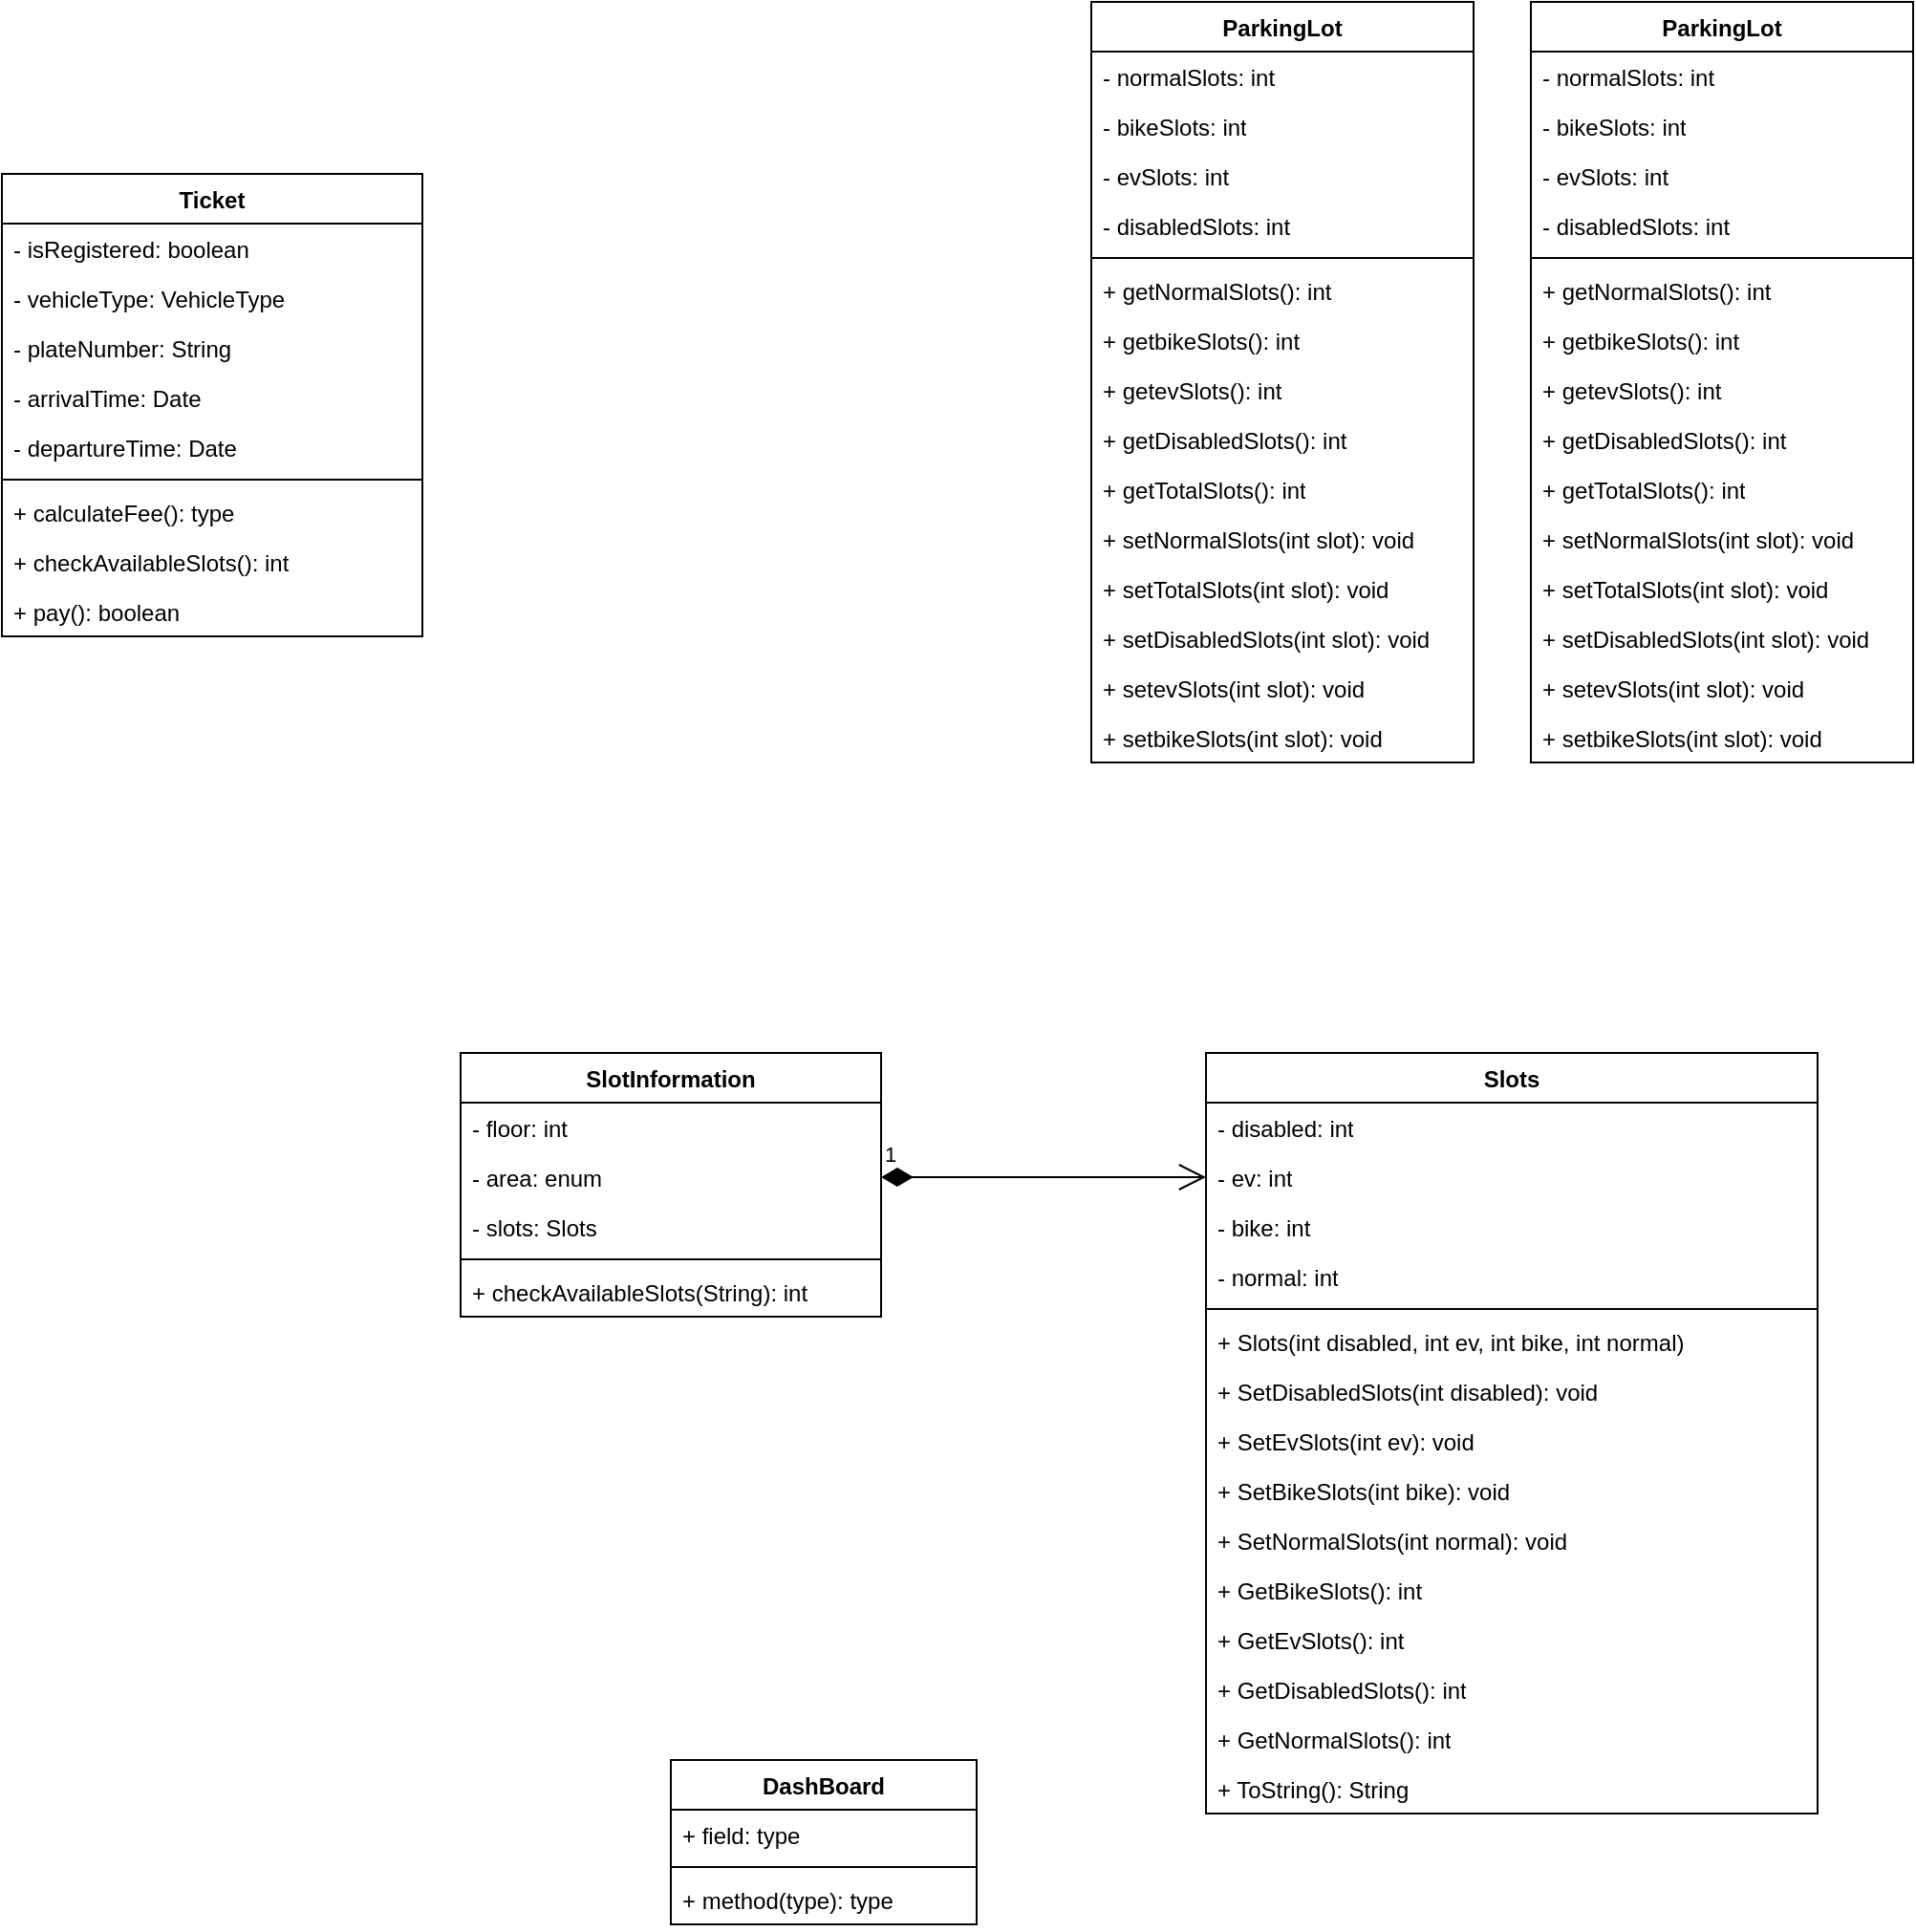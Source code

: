 <mxfile version="21.6.5" type="device">
  <diagram name="페이지-1" id="pbzR8VHpY09VoFoRFsYw">
    <mxGraphModel dx="2501" dy="733" grid="1" gridSize="10" guides="1" tooltips="1" connect="1" arrows="1" fold="1" page="1" pageScale="1" pageWidth="827" pageHeight="1169" math="0" shadow="0">
      <root>
        <mxCell id="0" />
        <mxCell id="1" parent="0" />
        <mxCell id="ZgWn3fqMoQaU0IUyiSeF-1" value="Ticket" style="swimlane;fontStyle=1;align=center;verticalAlign=top;childLayout=stackLayout;horizontal=1;startSize=26;horizontalStack=0;resizeParent=1;resizeParentMax=0;resizeLast=0;collapsible=1;marginBottom=0;whiteSpace=wrap;html=1;" vertex="1" parent="1">
          <mxGeometry x="-220" y="140" width="220" height="242" as="geometry" />
        </mxCell>
        <mxCell id="ZgWn3fqMoQaU0IUyiSeF-6" value="- isRegistered: boolean" style="text;strokeColor=none;fillColor=none;align=left;verticalAlign=top;spacingLeft=4;spacingRight=4;overflow=hidden;rotatable=0;points=[[0,0.5],[1,0.5]];portConstraint=eastwest;whiteSpace=wrap;html=1;" vertex="1" parent="ZgWn3fqMoQaU0IUyiSeF-1">
          <mxGeometry y="26" width="220" height="26" as="geometry" />
        </mxCell>
        <mxCell id="ZgWn3fqMoQaU0IUyiSeF-7" value="- vehicleType: VehicleType" style="text;strokeColor=none;fillColor=none;align=left;verticalAlign=top;spacingLeft=4;spacingRight=4;overflow=hidden;rotatable=0;points=[[0,0.5],[1,0.5]];portConstraint=eastwest;whiteSpace=wrap;html=1;" vertex="1" parent="ZgWn3fqMoQaU0IUyiSeF-1">
          <mxGeometry y="52" width="220" height="26" as="geometry" />
        </mxCell>
        <mxCell id="ZgWn3fqMoQaU0IUyiSeF-38" value="- plateNumber: String" style="text;strokeColor=none;fillColor=none;align=left;verticalAlign=top;spacingLeft=4;spacingRight=4;overflow=hidden;rotatable=0;points=[[0,0.5],[1,0.5]];portConstraint=eastwest;whiteSpace=wrap;html=1;" vertex="1" parent="ZgWn3fqMoQaU0IUyiSeF-1">
          <mxGeometry y="78" width="220" height="26" as="geometry" />
        </mxCell>
        <mxCell id="ZgWn3fqMoQaU0IUyiSeF-2" value="- arrivalTime: Date" style="text;strokeColor=none;fillColor=none;align=left;verticalAlign=top;spacingLeft=4;spacingRight=4;overflow=hidden;rotatable=0;points=[[0,0.5],[1,0.5]];portConstraint=eastwest;whiteSpace=wrap;html=1;" vertex="1" parent="ZgWn3fqMoQaU0IUyiSeF-1">
          <mxGeometry y="104" width="220" height="26" as="geometry" />
        </mxCell>
        <mxCell id="ZgWn3fqMoQaU0IUyiSeF-5" value="- departureTime: Date" style="text;strokeColor=none;fillColor=none;align=left;verticalAlign=top;spacingLeft=4;spacingRight=4;overflow=hidden;rotatable=0;points=[[0,0.5],[1,0.5]];portConstraint=eastwest;whiteSpace=wrap;html=1;" vertex="1" parent="ZgWn3fqMoQaU0IUyiSeF-1">
          <mxGeometry y="130" width="220" height="26" as="geometry" />
        </mxCell>
        <mxCell id="ZgWn3fqMoQaU0IUyiSeF-3" value="" style="line;strokeWidth=1;fillColor=none;align=left;verticalAlign=middle;spacingTop=-1;spacingLeft=3;spacingRight=3;rotatable=0;labelPosition=right;points=[];portConstraint=eastwest;strokeColor=inherit;" vertex="1" parent="ZgWn3fqMoQaU0IUyiSeF-1">
          <mxGeometry y="156" width="220" height="8" as="geometry" />
        </mxCell>
        <mxCell id="ZgWn3fqMoQaU0IUyiSeF-4" value="+ calculateFee(): type" style="text;strokeColor=none;fillColor=none;align=left;verticalAlign=top;spacingLeft=4;spacingRight=4;overflow=hidden;rotatable=0;points=[[0,0.5],[1,0.5]];portConstraint=eastwest;whiteSpace=wrap;html=1;" vertex="1" parent="ZgWn3fqMoQaU0IUyiSeF-1">
          <mxGeometry y="164" width="220" height="26" as="geometry" />
        </mxCell>
        <mxCell id="ZgWn3fqMoQaU0IUyiSeF-35" value="+ checkAvailableSlots(): int" style="text;strokeColor=none;fillColor=none;align=left;verticalAlign=top;spacingLeft=4;spacingRight=4;overflow=hidden;rotatable=0;points=[[0,0.5],[1,0.5]];portConstraint=eastwest;whiteSpace=wrap;html=1;" vertex="1" parent="ZgWn3fqMoQaU0IUyiSeF-1">
          <mxGeometry y="190" width="220" height="26" as="geometry" />
        </mxCell>
        <mxCell id="ZgWn3fqMoQaU0IUyiSeF-31" value="+ pay(): boolean" style="text;strokeColor=none;fillColor=none;align=left;verticalAlign=top;spacingLeft=4;spacingRight=4;overflow=hidden;rotatable=0;points=[[0,0.5],[1,0.5]];portConstraint=eastwest;whiteSpace=wrap;html=1;" vertex="1" parent="ZgWn3fqMoQaU0IUyiSeF-1">
          <mxGeometry y="216" width="220" height="26" as="geometry" />
        </mxCell>
        <mxCell id="ZgWn3fqMoQaU0IUyiSeF-9" value="ParkingLot" style="swimlane;fontStyle=1;align=center;verticalAlign=top;childLayout=stackLayout;horizontal=1;startSize=26;horizontalStack=0;resizeParent=1;resizeParentMax=0;resizeLast=0;collapsible=1;marginBottom=0;whiteSpace=wrap;html=1;" vertex="1" parent="1">
          <mxGeometry x="580" y="50" width="200" height="398" as="geometry" />
        </mxCell>
        <mxCell id="ZgWn3fqMoQaU0IUyiSeF-10" value="- normalSlots: int" style="text;strokeColor=none;fillColor=none;align=left;verticalAlign=top;spacingLeft=4;spacingRight=4;overflow=hidden;rotatable=0;points=[[0,0.5],[1,0.5]];portConstraint=eastwest;whiteSpace=wrap;html=1;" vertex="1" parent="ZgWn3fqMoQaU0IUyiSeF-9">
          <mxGeometry y="26" width="200" height="26" as="geometry" />
        </mxCell>
        <mxCell id="ZgWn3fqMoQaU0IUyiSeF-11" value="- bikeSlots: int" style="text;strokeColor=none;fillColor=none;align=left;verticalAlign=top;spacingLeft=4;spacingRight=4;overflow=hidden;rotatable=0;points=[[0,0.5],[1,0.5]];portConstraint=eastwest;whiteSpace=wrap;html=1;" vertex="1" parent="ZgWn3fqMoQaU0IUyiSeF-9">
          <mxGeometry y="52" width="200" height="26" as="geometry" />
        </mxCell>
        <mxCell id="ZgWn3fqMoQaU0IUyiSeF-12" value="- evSlots: int" style="text;strokeColor=none;fillColor=none;align=left;verticalAlign=top;spacingLeft=4;spacingRight=4;overflow=hidden;rotatable=0;points=[[0,0.5],[1,0.5]];portConstraint=eastwest;whiteSpace=wrap;html=1;" vertex="1" parent="ZgWn3fqMoQaU0IUyiSeF-9">
          <mxGeometry y="78" width="200" height="26" as="geometry" />
        </mxCell>
        <mxCell id="ZgWn3fqMoQaU0IUyiSeF-13" value="- disabledSlots: int" style="text;strokeColor=none;fillColor=none;align=left;verticalAlign=top;spacingLeft=4;spacingRight=4;overflow=hidden;rotatable=0;points=[[0,0.5],[1,0.5]];portConstraint=eastwest;whiteSpace=wrap;html=1;" vertex="1" parent="ZgWn3fqMoQaU0IUyiSeF-9">
          <mxGeometry y="104" width="200" height="26" as="geometry" />
        </mxCell>
        <mxCell id="ZgWn3fqMoQaU0IUyiSeF-15" value="" style="line;strokeWidth=1;fillColor=none;align=left;verticalAlign=middle;spacingTop=-1;spacingLeft=3;spacingRight=3;rotatable=0;labelPosition=right;points=[];portConstraint=eastwest;strokeColor=inherit;" vertex="1" parent="ZgWn3fqMoQaU0IUyiSeF-9">
          <mxGeometry y="130" width="200" height="8" as="geometry" />
        </mxCell>
        <mxCell id="ZgWn3fqMoQaU0IUyiSeF-16" value="+ getNormalSlots(): int" style="text;strokeColor=none;fillColor=none;align=left;verticalAlign=top;spacingLeft=4;spacingRight=4;overflow=hidden;rotatable=0;points=[[0,0.5],[1,0.5]];portConstraint=eastwest;whiteSpace=wrap;html=1;" vertex="1" parent="ZgWn3fqMoQaU0IUyiSeF-9">
          <mxGeometry y="138" width="200" height="26" as="geometry" />
        </mxCell>
        <mxCell id="ZgWn3fqMoQaU0IUyiSeF-17" value="+ getbikeSlots(): int" style="text;strokeColor=none;fillColor=none;align=left;verticalAlign=top;spacingLeft=4;spacingRight=4;overflow=hidden;rotatable=0;points=[[0,0.5],[1,0.5]];portConstraint=eastwest;whiteSpace=wrap;html=1;" vertex="1" parent="ZgWn3fqMoQaU0IUyiSeF-9">
          <mxGeometry y="164" width="200" height="26" as="geometry" />
        </mxCell>
        <mxCell id="ZgWn3fqMoQaU0IUyiSeF-18" value="+ getevSlots(): int" style="text;strokeColor=none;fillColor=none;align=left;verticalAlign=top;spacingLeft=4;spacingRight=4;overflow=hidden;rotatable=0;points=[[0,0.5],[1,0.5]];portConstraint=eastwest;whiteSpace=wrap;html=1;" vertex="1" parent="ZgWn3fqMoQaU0IUyiSeF-9">
          <mxGeometry y="190" width="200" height="26" as="geometry" />
        </mxCell>
        <mxCell id="ZgWn3fqMoQaU0IUyiSeF-19" value="+ getDisabledSlots(): int" style="text;strokeColor=none;fillColor=none;align=left;verticalAlign=top;spacingLeft=4;spacingRight=4;overflow=hidden;rotatable=0;points=[[0,0.5],[1,0.5]];portConstraint=eastwest;whiteSpace=wrap;html=1;" vertex="1" parent="ZgWn3fqMoQaU0IUyiSeF-9">
          <mxGeometry y="216" width="200" height="26" as="geometry" />
        </mxCell>
        <mxCell id="ZgWn3fqMoQaU0IUyiSeF-20" value="+ getTotalSlots(): int" style="text;strokeColor=none;fillColor=none;align=left;verticalAlign=top;spacingLeft=4;spacingRight=4;overflow=hidden;rotatable=0;points=[[0,0.5],[1,0.5]];portConstraint=eastwest;whiteSpace=wrap;html=1;" vertex="1" parent="ZgWn3fqMoQaU0IUyiSeF-9">
          <mxGeometry y="242" width="200" height="26" as="geometry" />
        </mxCell>
        <mxCell id="ZgWn3fqMoQaU0IUyiSeF-26" value="+ setNormalSlots(int slot): void" style="text;strokeColor=none;fillColor=none;align=left;verticalAlign=top;spacingLeft=4;spacingRight=4;overflow=hidden;rotatable=0;points=[[0,0.5],[1,0.5]];portConstraint=eastwest;whiteSpace=wrap;html=1;" vertex="1" parent="ZgWn3fqMoQaU0IUyiSeF-9">
          <mxGeometry y="268" width="200" height="26" as="geometry" />
        </mxCell>
        <mxCell id="ZgWn3fqMoQaU0IUyiSeF-30" value="+ setTotalSlots(int slot): void" style="text;strokeColor=none;fillColor=none;align=left;verticalAlign=top;spacingLeft=4;spacingRight=4;overflow=hidden;rotatable=0;points=[[0,0.5],[1,0.5]];portConstraint=eastwest;whiteSpace=wrap;html=1;" vertex="1" parent="ZgWn3fqMoQaU0IUyiSeF-9">
          <mxGeometry y="294" width="200" height="26" as="geometry" />
        </mxCell>
        <mxCell id="ZgWn3fqMoQaU0IUyiSeF-29" value="+ setDisabledSlots(int slot): void" style="text;strokeColor=none;fillColor=none;align=left;verticalAlign=top;spacingLeft=4;spacingRight=4;overflow=hidden;rotatable=0;points=[[0,0.5],[1,0.5]];portConstraint=eastwest;whiteSpace=wrap;html=1;" vertex="1" parent="ZgWn3fqMoQaU0IUyiSeF-9">
          <mxGeometry y="320" width="200" height="26" as="geometry" />
        </mxCell>
        <mxCell id="ZgWn3fqMoQaU0IUyiSeF-28" value="+ setevSlots(int slot): void" style="text;strokeColor=none;fillColor=none;align=left;verticalAlign=top;spacingLeft=4;spacingRight=4;overflow=hidden;rotatable=0;points=[[0,0.5],[1,0.5]];portConstraint=eastwest;whiteSpace=wrap;html=1;" vertex="1" parent="ZgWn3fqMoQaU0IUyiSeF-9">
          <mxGeometry y="346" width="200" height="26" as="geometry" />
        </mxCell>
        <mxCell id="ZgWn3fqMoQaU0IUyiSeF-27" value="+ setbikeSlots(int slot): void" style="text;strokeColor=none;fillColor=none;align=left;verticalAlign=top;spacingLeft=4;spacingRight=4;overflow=hidden;rotatable=0;points=[[0,0.5],[1,0.5]];portConstraint=eastwest;whiteSpace=wrap;html=1;" vertex="1" parent="ZgWn3fqMoQaU0IUyiSeF-9">
          <mxGeometry y="372" width="200" height="26" as="geometry" />
        </mxCell>
        <mxCell id="ZgWn3fqMoQaU0IUyiSeF-39" value="ParkingLot" style="swimlane;fontStyle=1;align=center;verticalAlign=top;childLayout=stackLayout;horizontal=1;startSize=26;horizontalStack=0;resizeParent=1;resizeParentMax=0;resizeLast=0;collapsible=1;marginBottom=0;whiteSpace=wrap;html=1;" vertex="1" parent="1">
          <mxGeometry x="350" y="50" width="200" height="398" as="geometry" />
        </mxCell>
        <mxCell id="ZgWn3fqMoQaU0IUyiSeF-40" value="- normalSlots: int" style="text;strokeColor=none;fillColor=none;align=left;verticalAlign=top;spacingLeft=4;spacingRight=4;overflow=hidden;rotatable=0;points=[[0,0.5],[1,0.5]];portConstraint=eastwest;whiteSpace=wrap;html=1;" vertex="1" parent="ZgWn3fqMoQaU0IUyiSeF-39">
          <mxGeometry y="26" width="200" height="26" as="geometry" />
        </mxCell>
        <mxCell id="ZgWn3fqMoQaU0IUyiSeF-41" value="- bikeSlots: int" style="text;strokeColor=none;fillColor=none;align=left;verticalAlign=top;spacingLeft=4;spacingRight=4;overflow=hidden;rotatable=0;points=[[0,0.5],[1,0.5]];portConstraint=eastwest;whiteSpace=wrap;html=1;" vertex="1" parent="ZgWn3fqMoQaU0IUyiSeF-39">
          <mxGeometry y="52" width="200" height="26" as="geometry" />
        </mxCell>
        <mxCell id="ZgWn3fqMoQaU0IUyiSeF-42" value="- evSlots: int" style="text;strokeColor=none;fillColor=none;align=left;verticalAlign=top;spacingLeft=4;spacingRight=4;overflow=hidden;rotatable=0;points=[[0,0.5],[1,0.5]];portConstraint=eastwest;whiteSpace=wrap;html=1;" vertex="1" parent="ZgWn3fqMoQaU0IUyiSeF-39">
          <mxGeometry y="78" width="200" height="26" as="geometry" />
        </mxCell>
        <mxCell id="ZgWn3fqMoQaU0IUyiSeF-43" value="- disabledSlots: int" style="text;strokeColor=none;fillColor=none;align=left;verticalAlign=top;spacingLeft=4;spacingRight=4;overflow=hidden;rotatable=0;points=[[0,0.5],[1,0.5]];portConstraint=eastwest;whiteSpace=wrap;html=1;" vertex="1" parent="ZgWn3fqMoQaU0IUyiSeF-39">
          <mxGeometry y="104" width="200" height="26" as="geometry" />
        </mxCell>
        <mxCell id="ZgWn3fqMoQaU0IUyiSeF-44" value="" style="line;strokeWidth=1;fillColor=none;align=left;verticalAlign=middle;spacingTop=-1;spacingLeft=3;spacingRight=3;rotatable=0;labelPosition=right;points=[];portConstraint=eastwest;strokeColor=inherit;" vertex="1" parent="ZgWn3fqMoQaU0IUyiSeF-39">
          <mxGeometry y="130" width="200" height="8" as="geometry" />
        </mxCell>
        <mxCell id="ZgWn3fqMoQaU0IUyiSeF-45" value="+ getNormalSlots(): int" style="text;strokeColor=none;fillColor=none;align=left;verticalAlign=top;spacingLeft=4;spacingRight=4;overflow=hidden;rotatable=0;points=[[0,0.5],[1,0.5]];portConstraint=eastwest;whiteSpace=wrap;html=1;" vertex="1" parent="ZgWn3fqMoQaU0IUyiSeF-39">
          <mxGeometry y="138" width="200" height="26" as="geometry" />
        </mxCell>
        <mxCell id="ZgWn3fqMoQaU0IUyiSeF-46" value="+ getbikeSlots(): int" style="text;strokeColor=none;fillColor=none;align=left;verticalAlign=top;spacingLeft=4;spacingRight=4;overflow=hidden;rotatable=0;points=[[0,0.5],[1,0.5]];portConstraint=eastwest;whiteSpace=wrap;html=1;" vertex="1" parent="ZgWn3fqMoQaU0IUyiSeF-39">
          <mxGeometry y="164" width="200" height="26" as="geometry" />
        </mxCell>
        <mxCell id="ZgWn3fqMoQaU0IUyiSeF-47" value="+ getevSlots(): int" style="text;strokeColor=none;fillColor=none;align=left;verticalAlign=top;spacingLeft=4;spacingRight=4;overflow=hidden;rotatable=0;points=[[0,0.5],[1,0.5]];portConstraint=eastwest;whiteSpace=wrap;html=1;" vertex="1" parent="ZgWn3fqMoQaU0IUyiSeF-39">
          <mxGeometry y="190" width="200" height="26" as="geometry" />
        </mxCell>
        <mxCell id="ZgWn3fqMoQaU0IUyiSeF-48" value="+ getDisabledSlots(): int" style="text;strokeColor=none;fillColor=none;align=left;verticalAlign=top;spacingLeft=4;spacingRight=4;overflow=hidden;rotatable=0;points=[[0,0.5],[1,0.5]];portConstraint=eastwest;whiteSpace=wrap;html=1;" vertex="1" parent="ZgWn3fqMoQaU0IUyiSeF-39">
          <mxGeometry y="216" width="200" height="26" as="geometry" />
        </mxCell>
        <mxCell id="ZgWn3fqMoQaU0IUyiSeF-49" value="+ getTotalSlots(): int" style="text;strokeColor=none;fillColor=none;align=left;verticalAlign=top;spacingLeft=4;spacingRight=4;overflow=hidden;rotatable=0;points=[[0,0.5],[1,0.5]];portConstraint=eastwest;whiteSpace=wrap;html=1;" vertex="1" parent="ZgWn3fqMoQaU0IUyiSeF-39">
          <mxGeometry y="242" width="200" height="26" as="geometry" />
        </mxCell>
        <mxCell id="ZgWn3fqMoQaU0IUyiSeF-50" value="+ setNormalSlots(int slot): void" style="text;strokeColor=none;fillColor=none;align=left;verticalAlign=top;spacingLeft=4;spacingRight=4;overflow=hidden;rotatable=0;points=[[0,0.5],[1,0.5]];portConstraint=eastwest;whiteSpace=wrap;html=1;" vertex="1" parent="ZgWn3fqMoQaU0IUyiSeF-39">
          <mxGeometry y="268" width="200" height="26" as="geometry" />
        </mxCell>
        <mxCell id="ZgWn3fqMoQaU0IUyiSeF-51" value="+ setTotalSlots(int slot): void" style="text;strokeColor=none;fillColor=none;align=left;verticalAlign=top;spacingLeft=4;spacingRight=4;overflow=hidden;rotatable=0;points=[[0,0.5],[1,0.5]];portConstraint=eastwest;whiteSpace=wrap;html=1;" vertex="1" parent="ZgWn3fqMoQaU0IUyiSeF-39">
          <mxGeometry y="294" width="200" height="26" as="geometry" />
        </mxCell>
        <mxCell id="ZgWn3fqMoQaU0IUyiSeF-52" value="+ setDisabledSlots(int slot): void" style="text;strokeColor=none;fillColor=none;align=left;verticalAlign=top;spacingLeft=4;spacingRight=4;overflow=hidden;rotatable=0;points=[[0,0.5],[1,0.5]];portConstraint=eastwest;whiteSpace=wrap;html=1;" vertex="1" parent="ZgWn3fqMoQaU0IUyiSeF-39">
          <mxGeometry y="320" width="200" height="26" as="geometry" />
        </mxCell>
        <mxCell id="ZgWn3fqMoQaU0IUyiSeF-53" value="+ setevSlots(int slot): void" style="text;strokeColor=none;fillColor=none;align=left;verticalAlign=top;spacingLeft=4;spacingRight=4;overflow=hidden;rotatable=0;points=[[0,0.5],[1,0.5]];portConstraint=eastwest;whiteSpace=wrap;html=1;" vertex="1" parent="ZgWn3fqMoQaU0IUyiSeF-39">
          <mxGeometry y="346" width="200" height="26" as="geometry" />
        </mxCell>
        <mxCell id="ZgWn3fqMoQaU0IUyiSeF-54" value="+ setbikeSlots(int slot): void" style="text;strokeColor=none;fillColor=none;align=left;verticalAlign=top;spacingLeft=4;spacingRight=4;overflow=hidden;rotatable=0;points=[[0,0.5],[1,0.5]];portConstraint=eastwest;whiteSpace=wrap;html=1;" vertex="1" parent="ZgWn3fqMoQaU0IUyiSeF-39">
          <mxGeometry y="372" width="200" height="26" as="geometry" />
        </mxCell>
        <mxCell id="ZgWn3fqMoQaU0IUyiSeF-55" value="SlotInformation" style="swimlane;fontStyle=1;align=center;verticalAlign=top;childLayout=stackLayout;horizontal=1;startSize=26;horizontalStack=0;resizeParent=1;resizeParentMax=0;resizeLast=0;collapsible=1;marginBottom=0;whiteSpace=wrap;html=1;" vertex="1" parent="1">
          <mxGeometry x="20" y="600" width="220" height="138" as="geometry" />
        </mxCell>
        <mxCell id="ZgWn3fqMoQaU0IUyiSeF-56" value="- floor: int" style="text;strokeColor=none;fillColor=none;align=left;verticalAlign=top;spacingLeft=4;spacingRight=4;overflow=hidden;rotatable=0;points=[[0,0.5],[1,0.5]];portConstraint=eastwest;whiteSpace=wrap;html=1;" vertex="1" parent="ZgWn3fqMoQaU0IUyiSeF-55">
          <mxGeometry y="26" width="220" height="26" as="geometry" />
        </mxCell>
        <mxCell id="ZgWn3fqMoQaU0IUyiSeF-57" value="- area: enum" style="text;strokeColor=none;fillColor=none;align=left;verticalAlign=top;spacingLeft=4;spacingRight=4;overflow=hidden;rotatable=0;points=[[0,0.5],[1,0.5]];portConstraint=eastwest;whiteSpace=wrap;html=1;" vertex="1" parent="ZgWn3fqMoQaU0IUyiSeF-55">
          <mxGeometry y="52" width="220" height="26" as="geometry" />
        </mxCell>
        <mxCell id="ZgWn3fqMoQaU0IUyiSeF-58" value="- slots: Slots" style="text;strokeColor=none;fillColor=none;align=left;verticalAlign=top;spacingLeft=4;spacingRight=4;overflow=hidden;rotatable=0;points=[[0,0.5],[1,0.5]];portConstraint=eastwest;whiteSpace=wrap;html=1;" vertex="1" parent="ZgWn3fqMoQaU0IUyiSeF-55">
          <mxGeometry y="78" width="220" height="26" as="geometry" />
        </mxCell>
        <mxCell id="ZgWn3fqMoQaU0IUyiSeF-61" value="" style="line;strokeWidth=1;fillColor=none;align=left;verticalAlign=middle;spacingTop=-1;spacingLeft=3;spacingRight=3;rotatable=0;labelPosition=right;points=[];portConstraint=eastwest;strokeColor=inherit;" vertex="1" parent="ZgWn3fqMoQaU0IUyiSeF-55">
          <mxGeometry y="104" width="220" height="8" as="geometry" />
        </mxCell>
        <mxCell id="ZgWn3fqMoQaU0IUyiSeF-63" value="+ checkAvailableSlots(String): int" style="text;strokeColor=none;fillColor=none;align=left;verticalAlign=top;spacingLeft=4;spacingRight=4;overflow=hidden;rotatable=0;points=[[0,0.5],[1,0.5]];portConstraint=eastwest;whiteSpace=wrap;html=1;" vertex="1" parent="ZgWn3fqMoQaU0IUyiSeF-55">
          <mxGeometry y="112" width="220" height="26" as="geometry" />
        </mxCell>
        <mxCell id="ZgWn3fqMoQaU0IUyiSeF-65" value="Slots" style="swimlane;fontStyle=1;align=center;verticalAlign=top;childLayout=stackLayout;horizontal=1;startSize=26;horizontalStack=0;resizeParent=1;resizeParentMax=0;resizeLast=0;collapsible=1;marginBottom=0;whiteSpace=wrap;html=1;" vertex="1" parent="1">
          <mxGeometry x="410" y="600" width="320" height="398" as="geometry" />
        </mxCell>
        <mxCell id="ZgWn3fqMoQaU0IUyiSeF-66" value="- disabled: int" style="text;strokeColor=none;fillColor=none;align=left;verticalAlign=top;spacingLeft=4;spacingRight=4;overflow=hidden;rotatable=0;points=[[0,0.5],[1,0.5]];portConstraint=eastwest;whiteSpace=wrap;html=1;" vertex="1" parent="ZgWn3fqMoQaU0IUyiSeF-65">
          <mxGeometry y="26" width="320" height="26" as="geometry" />
        </mxCell>
        <mxCell id="ZgWn3fqMoQaU0IUyiSeF-67" value="- ev: int" style="text;strokeColor=none;fillColor=none;align=left;verticalAlign=top;spacingLeft=4;spacingRight=4;overflow=hidden;rotatable=0;points=[[0,0.5],[1,0.5]];portConstraint=eastwest;whiteSpace=wrap;html=1;" vertex="1" parent="ZgWn3fqMoQaU0IUyiSeF-65">
          <mxGeometry y="52" width="320" height="26" as="geometry" />
        </mxCell>
        <mxCell id="ZgWn3fqMoQaU0IUyiSeF-68" value="- bike: int" style="text;strokeColor=none;fillColor=none;align=left;verticalAlign=top;spacingLeft=4;spacingRight=4;overflow=hidden;rotatable=0;points=[[0,0.5],[1,0.5]];portConstraint=eastwest;whiteSpace=wrap;html=1;" vertex="1" parent="ZgWn3fqMoQaU0IUyiSeF-65">
          <mxGeometry y="78" width="320" height="26" as="geometry" />
        </mxCell>
        <mxCell id="ZgWn3fqMoQaU0IUyiSeF-73" value="- normal: int" style="text;strokeColor=none;fillColor=none;align=left;verticalAlign=top;spacingLeft=4;spacingRight=4;overflow=hidden;rotatable=0;points=[[0,0.5],[1,0.5]];portConstraint=eastwest;whiteSpace=wrap;html=1;" vertex="1" parent="ZgWn3fqMoQaU0IUyiSeF-65">
          <mxGeometry y="104" width="320" height="26" as="geometry" />
        </mxCell>
        <mxCell id="ZgWn3fqMoQaU0IUyiSeF-69" value="" style="line;strokeWidth=1;fillColor=none;align=left;verticalAlign=middle;spacingTop=-1;spacingLeft=3;spacingRight=3;rotatable=0;labelPosition=right;points=[];portConstraint=eastwest;strokeColor=inherit;" vertex="1" parent="ZgWn3fqMoQaU0IUyiSeF-65">
          <mxGeometry y="130" width="320" height="8" as="geometry" />
        </mxCell>
        <mxCell id="ZgWn3fqMoQaU0IUyiSeF-72" value="+ Slots(int disabled, int ev, int bike, int normal)" style="text;strokeColor=none;fillColor=none;align=left;verticalAlign=top;spacingLeft=4;spacingRight=4;overflow=hidden;rotatable=0;points=[[0,0.5],[1,0.5]];portConstraint=eastwest;whiteSpace=wrap;html=1;" vertex="1" parent="ZgWn3fqMoQaU0IUyiSeF-65">
          <mxGeometry y="138" width="320" height="26" as="geometry" />
        </mxCell>
        <mxCell id="ZgWn3fqMoQaU0IUyiSeF-74" value="+ SetDisabledSlots(int disabled): void" style="text;strokeColor=none;fillColor=none;align=left;verticalAlign=top;spacingLeft=4;spacingRight=4;overflow=hidden;rotatable=0;points=[[0,0.5],[1,0.5]];portConstraint=eastwest;whiteSpace=wrap;html=1;" vertex="1" parent="ZgWn3fqMoQaU0IUyiSeF-65">
          <mxGeometry y="164" width="320" height="26" as="geometry" />
        </mxCell>
        <mxCell id="ZgWn3fqMoQaU0IUyiSeF-77" value="+ SetEvSlots(int ev): void" style="text;strokeColor=none;fillColor=none;align=left;verticalAlign=top;spacingLeft=4;spacingRight=4;overflow=hidden;rotatable=0;points=[[0,0.5],[1,0.5]];portConstraint=eastwest;whiteSpace=wrap;html=1;" vertex="1" parent="ZgWn3fqMoQaU0IUyiSeF-65">
          <mxGeometry y="190" width="320" height="26" as="geometry" />
        </mxCell>
        <mxCell id="ZgWn3fqMoQaU0IUyiSeF-78" value="+ SetBikeSlots(int bike): void" style="text;strokeColor=none;fillColor=none;align=left;verticalAlign=top;spacingLeft=4;spacingRight=4;overflow=hidden;rotatable=0;points=[[0,0.5],[1,0.5]];portConstraint=eastwest;whiteSpace=wrap;html=1;" vertex="1" parent="ZgWn3fqMoQaU0IUyiSeF-65">
          <mxGeometry y="216" width="320" height="26" as="geometry" />
        </mxCell>
        <mxCell id="ZgWn3fqMoQaU0IUyiSeF-79" value="+ SetNormalSlots(int normal): void" style="text;strokeColor=none;fillColor=none;align=left;verticalAlign=top;spacingLeft=4;spacingRight=4;overflow=hidden;rotatable=0;points=[[0,0.5],[1,0.5]];portConstraint=eastwest;whiteSpace=wrap;html=1;" vertex="1" parent="ZgWn3fqMoQaU0IUyiSeF-65">
          <mxGeometry y="242" width="320" height="26" as="geometry" />
        </mxCell>
        <mxCell id="ZgWn3fqMoQaU0IUyiSeF-87" value="+ GetBikeSlots(): int" style="text;strokeColor=none;fillColor=none;align=left;verticalAlign=top;spacingLeft=4;spacingRight=4;overflow=hidden;rotatable=0;points=[[0,0.5],[1,0.5]];portConstraint=eastwest;whiteSpace=wrap;html=1;" vertex="1" parent="ZgWn3fqMoQaU0IUyiSeF-65">
          <mxGeometry y="268" width="320" height="26" as="geometry" />
        </mxCell>
        <mxCell id="ZgWn3fqMoQaU0IUyiSeF-86" value="+ GetEvSlots(): int" style="text;strokeColor=none;fillColor=none;align=left;verticalAlign=top;spacingLeft=4;spacingRight=4;overflow=hidden;rotatable=0;points=[[0,0.5],[1,0.5]];portConstraint=eastwest;whiteSpace=wrap;html=1;" vertex="1" parent="ZgWn3fqMoQaU0IUyiSeF-65">
          <mxGeometry y="294" width="320" height="26" as="geometry" />
        </mxCell>
        <mxCell id="ZgWn3fqMoQaU0IUyiSeF-85" value="+ GetDisabledSlots(): int" style="text;strokeColor=none;fillColor=none;align=left;verticalAlign=top;spacingLeft=4;spacingRight=4;overflow=hidden;rotatable=0;points=[[0,0.5],[1,0.5]];portConstraint=eastwest;whiteSpace=wrap;html=1;" vertex="1" parent="ZgWn3fqMoQaU0IUyiSeF-65">
          <mxGeometry y="320" width="320" height="26" as="geometry" />
        </mxCell>
        <mxCell id="ZgWn3fqMoQaU0IUyiSeF-88" value="+ GetNormalSlots(): int" style="text;strokeColor=none;fillColor=none;align=left;verticalAlign=top;spacingLeft=4;spacingRight=4;overflow=hidden;rotatable=0;points=[[0,0.5],[1,0.5]];portConstraint=eastwest;whiteSpace=wrap;html=1;" vertex="1" parent="ZgWn3fqMoQaU0IUyiSeF-65">
          <mxGeometry y="346" width="320" height="26" as="geometry" />
        </mxCell>
        <mxCell id="ZgWn3fqMoQaU0IUyiSeF-84" value="+ ToString(): String" style="text;strokeColor=none;fillColor=none;align=left;verticalAlign=top;spacingLeft=4;spacingRight=4;overflow=hidden;rotatable=0;points=[[0,0.5],[1,0.5]];portConstraint=eastwest;whiteSpace=wrap;html=1;" vertex="1" parent="ZgWn3fqMoQaU0IUyiSeF-65">
          <mxGeometry y="372" width="320" height="26" as="geometry" />
        </mxCell>
        <mxCell id="ZgWn3fqMoQaU0IUyiSeF-80" value="DashBoard" style="swimlane;fontStyle=1;align=center;verticalAlign=top;childLayout=stackLayout;horizontal=1;startSize=26;horizontalStack=0;resizeParent=1;resizeParentMax=0;resizeLast=0;collapsible=1;marginBottom=0;whiteSpace=wrap;html=1;" vertex="1" parent="1">
          <mxGeometry x="130" y="970" width="160" height="86" as="geometry" />
        </mxCell>
        <mxCell id="ZgWn3fqMoQaU0IUyiSeF-81" value="+ field: type" style="text;strokeColor=none;fillColor=none;align=left;verticalAlign=top;spacingLeft=4;spacingRight=4;overflow=hidden;rotatable=0;points=[[0,0.5],[1,0.5]];portConstraint=eastwest;whiteSpace=wrap;html=1;" vertex="1" parent="ZgWn3fqMoQaU0IUyiSeF-80">
          <mxGeometry y="26" width="160" height="26" as="geometry" />
        </mxCell>
        <mxCell id="ZgWn3fqMoQaU0IUyiSeF-82" value="" style="line;strokeWidth=1;fillColor=none;align=left;verticalAlign=middle;spacingTop=-1;spacingLeft=3;spacingRight=3;rotatable=0;labelPosition=right;points=[];portConstraint=eastwest;strokeColor=inherit;" vertex="1" parent="ZgWn3fqMoQaU0IUyiSeF-80">
          <mxGeometry y="52" width="160" height="8" as="geometry" />
        </mxCell>
        <mxCell id="ZgWn3fqMoQaU0IUyiSeF-83" value="+ method(type): type" style="text;strokeColor=none;fillColor=none;align=left;verticalAlign=top;spacingLeft=4;spacingRight=4;overflow=hidden;rotatable=0;points=[[0,0.5],[1,0.5]];portConstraint=eastwest;whiteSpace=wrap;html=1;" vertex="1" parent="ZgWn3fqMoQaU0IUyiSeF-80">
          <mxGeometry y="60" width="160" height="26" as="geometry" />
        </mxCell>
        <mxCell id="ZgWn3fqMoQaU0IUyiSeF-90" value="1" style="endArrow=open;html=1;endSize=12;startArrow=diamondThin;startSize=14;startFill=1;edgeStyle=orthogonalEdgeStyle;align=left;verticalAlign=bottom;rounded=0;exitX=1;exitY=0.5;exitDx=0;exitDy=0;entryX=0;entryY=0.5;entryDx=0;entryDy=0;" edge="1" parent="1" source="ZgWn3fqMoQaU0IUyiSeF-57" target="ZgWn3fqMoQaU0IUyiSeF-67">
          <mxGeometry x="-1" y="3" relative="1" as="geometry">
            <mxPoint x="260" y="670" as="sourcePoint" />
            <mxPoint x="420" y="670" as="targetPoint" />
          </mxGeometry>
        </mxCell>
      </root>
    </mxGraphModel>
  </diagram>
</mxfile>
